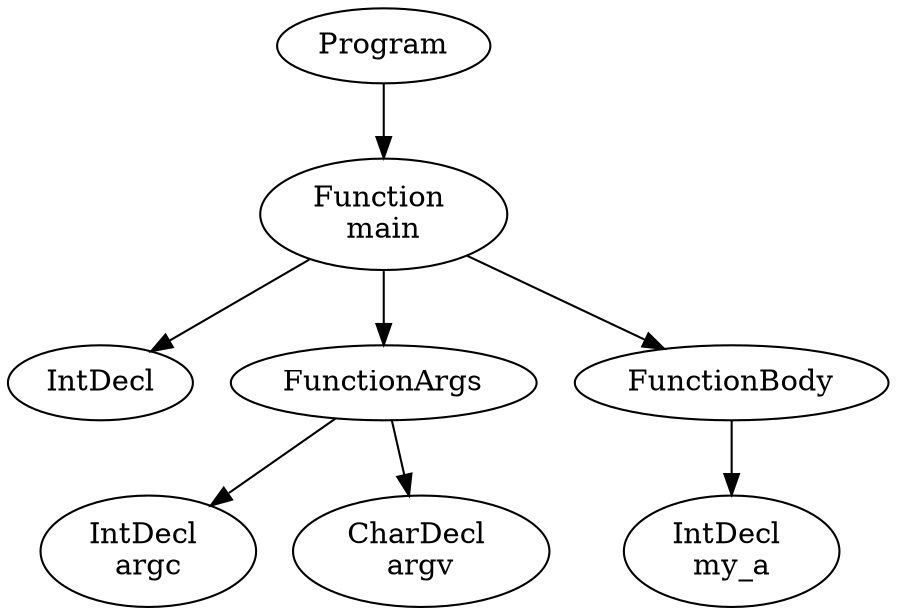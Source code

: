digraph AST {
1 [label="Program"];
2 [label="Function \nmain"];
3 [label="IntDecl"];
4 [label="FunctionArgs"];
5 [label="IntDecl \nargc"];
6 [label="CharDecl \nargv"];
4 -> 5;
4 -> 6;
7 [label="FunctionBody"];
8 [label="IntDecl \nmy_a"];
7 -> 8;
2 -> 3;
2 -> 4;
2 -> 7;
1 -> 2;
}